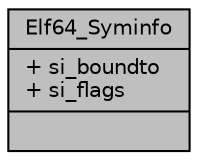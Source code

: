 digraph "Elf64_Syminfo"
{
 // LATEX_PDF_SIZE
  edge [fontname="Helvetica",fontsize="10",labelfontname="Helvetica",labelfontsize="10"];
  node [fontname="Helvetica",fontsize="10",shape=record];
  Node1 [label="{Elf64_Syminfo\n|+ si_boundto\l+ si_flags\l|}",height=0.2,width=0.4,color="black", fillcolor="grey75", style="filled", fontcolor="black",tooltip=" "];
}
